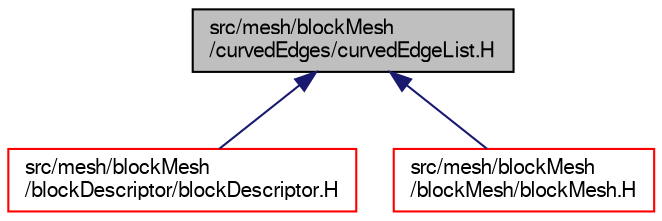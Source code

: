digraph "src/mesh/blockMesh/curvedEdges/curvedEdgeList.H"
{
  bgcolor="transparent";
  edge [fontname="FreeSans",fontsize="10",labelfontname="FreeSans",labelfontsize="10"];
  node [fontname="FreeSans",fontsize="10",shape=record];
  Node139 [label="src/mesh/blockMesh\l/curvedEdges/curvedEdgeList.H",height=0.2,width=0.4,color="black", fillcolor="grey75", style="filled", fontcolor="black"];
  Node139 -> Node140 [dir="back",color="midnightblue",fontsize="10",style="solid",fontname="FreeSans"];
  Node140 [label="src/mesh/blockMesh\l/blockDescriptor/blockDescriptor.H",height=0.2,width=0.4,color="red",URL="$a06995.html"];
  Node139 -> Node145 [dir="back",color="midnightblue",fontsize="10",style="solid",fontname="FreeSans"];
  Node145 [label="src/mesh/blockMesh\l/blockMesh/blockMesh.H",height=0.2,width=0.4,color="red",URL="$a07004.html"];
}
